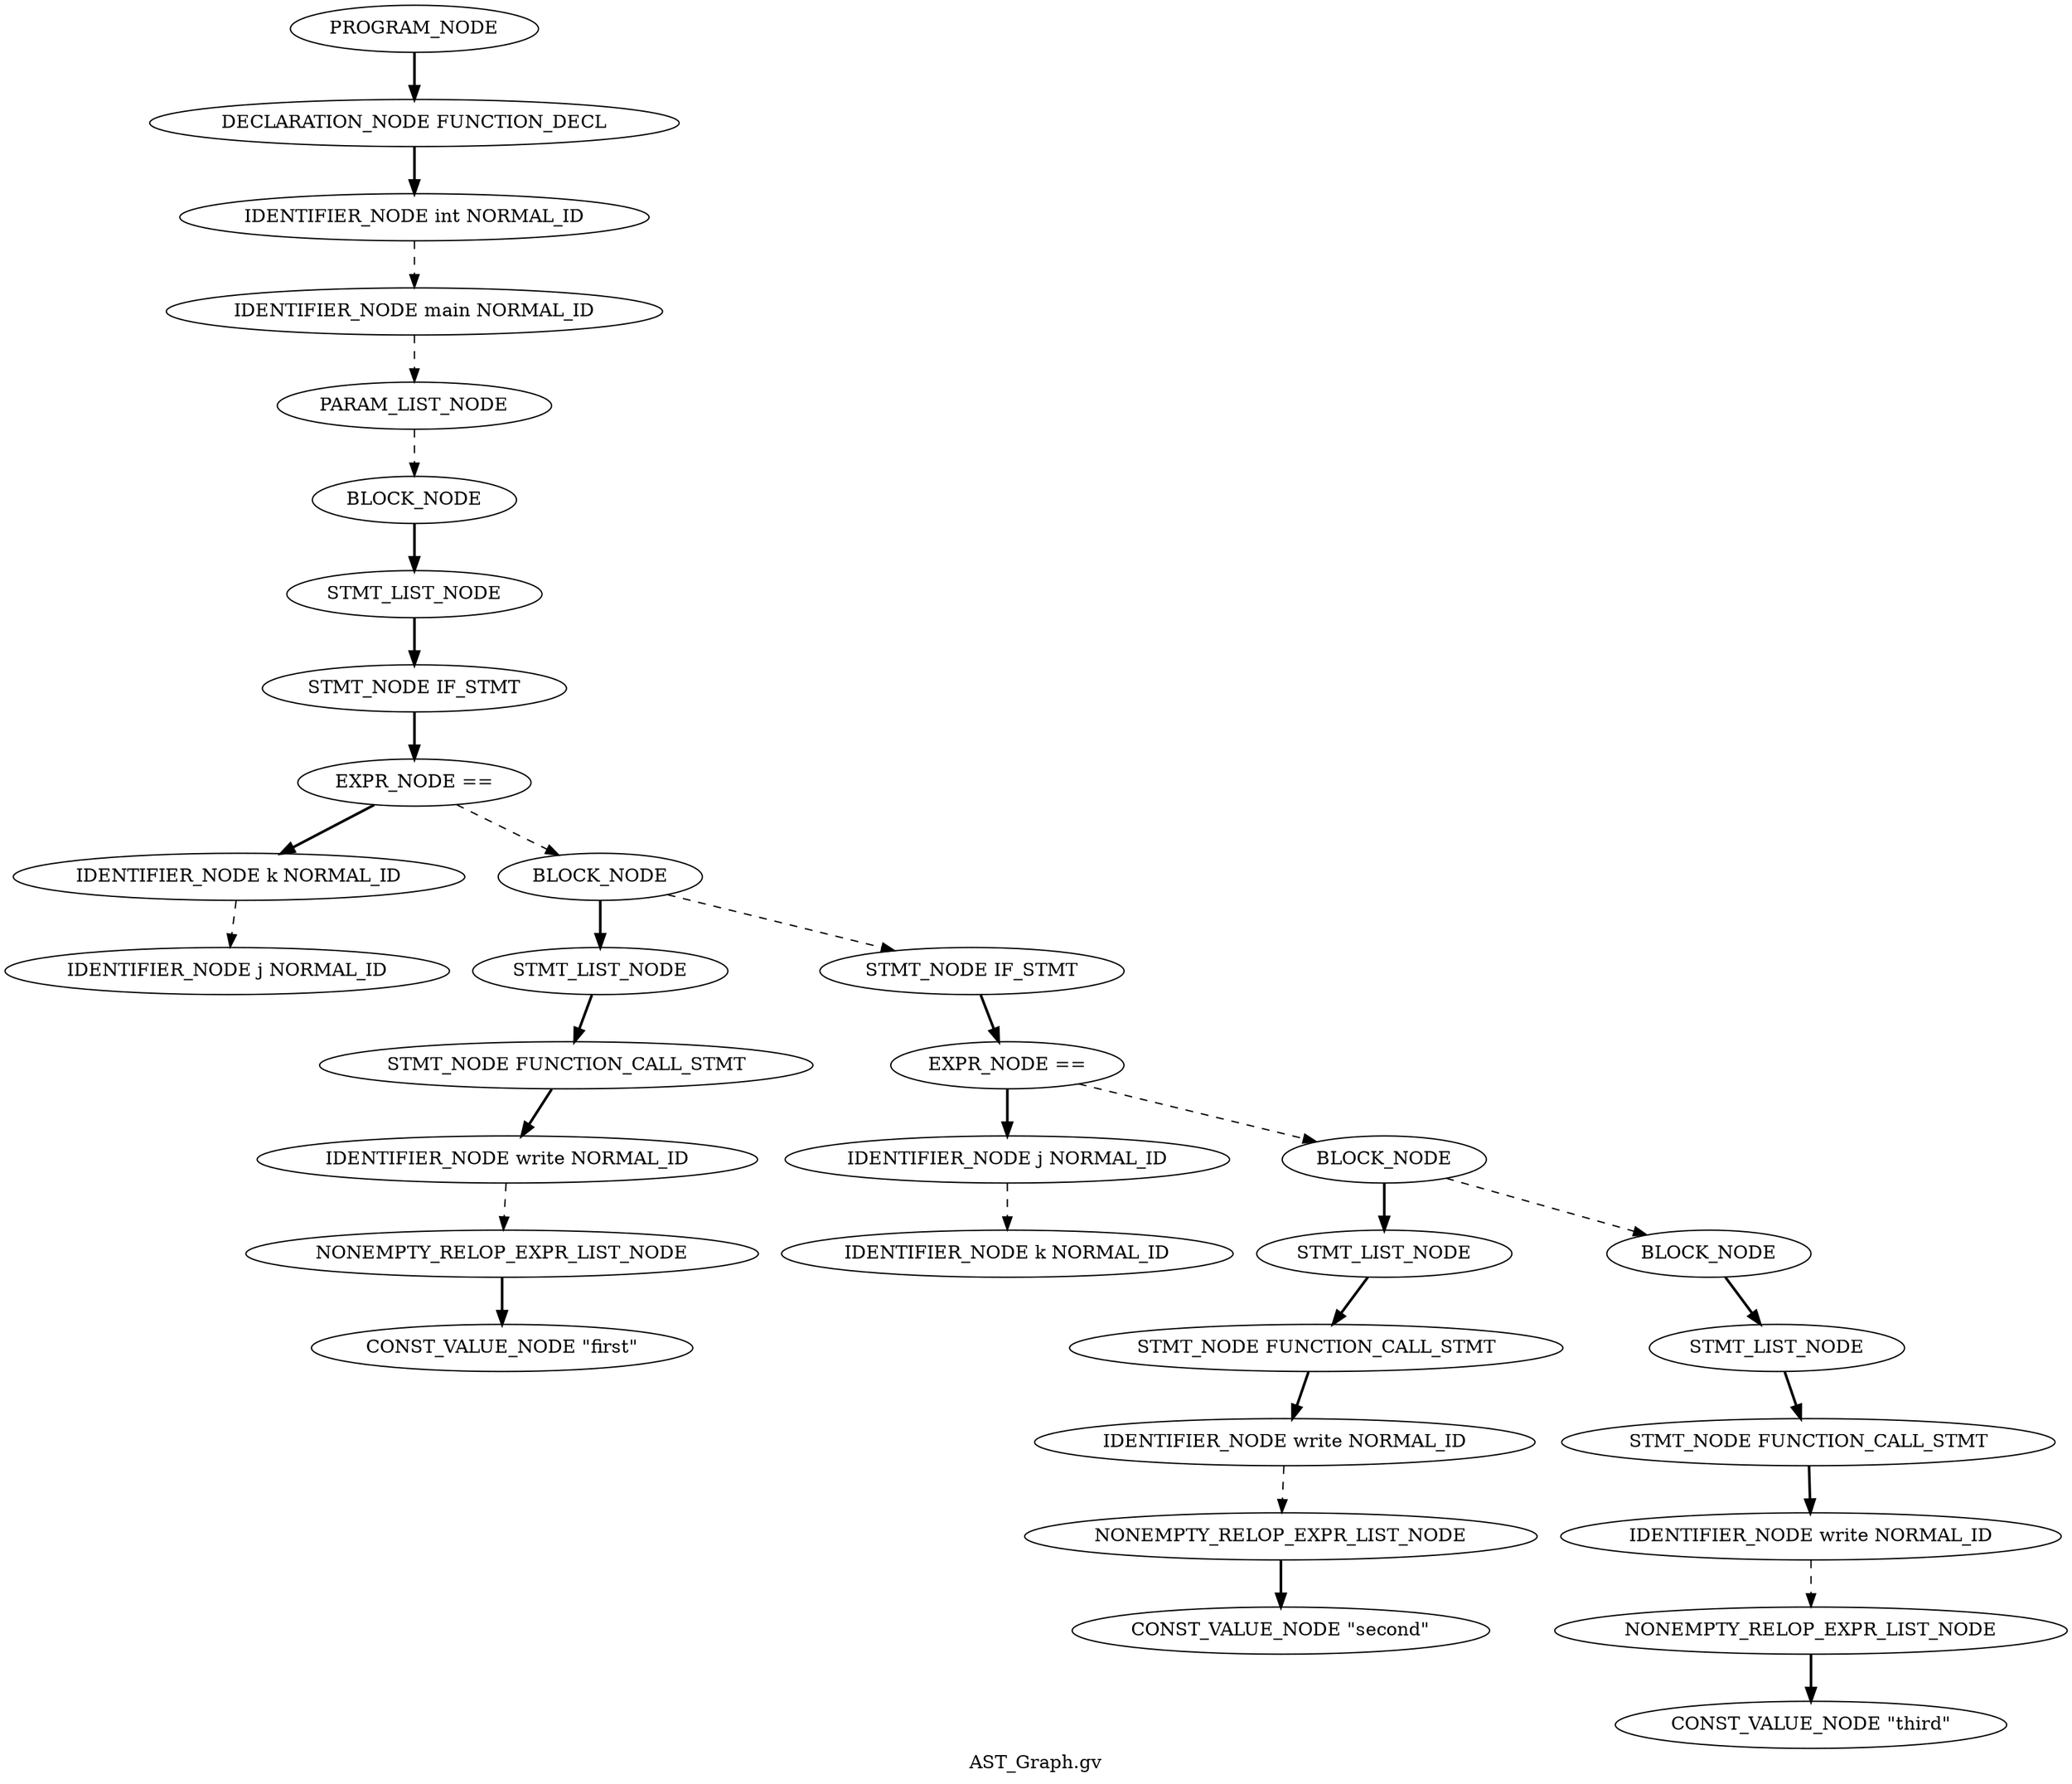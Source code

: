 Digraph AST
{
label = "AST_Graph.gv"
node0 [label ="PROGRAM_NODE"]
node1 [label ="DECLARATION_NODE FUNCTION_DECL"]
node2 [label ="IDENTIFIER_NODE int NORMAL_ID"]
node3 [label ="IDENTIFIER_NODE main NORMAL_ID"]
node4 [label ="PARAM_LIST_NODE"]
node5 [label ="BLOCK_NODE"]
node6 [label ="STMT_LIST_NODE"]
node7 [label ="STMT_NODE IF_STMT"]
node8 [label ="EXPR_NODE =="]
node9 [label ="IDENTIFIER_NODE k NORMAL_ID"]
node10 [label ="IDENTIFIER_NODE j NORMAL_ID"]
node9 -> node10 [style = dashed]
node8 -> node9 [style = bold]
node11 [label ="BLOCK_NODE"]
node12 [label ="STMT_LIST_NODE"]
node13 [label ="STMT_NODE FUNCTION_CALL_STMT"]
node14 [label ="IDENTIFIER_NODE write NORMAL_ID"]
node15 [label ="NONEMPTY_RELOP_EXPR_LIST_NODE"]
node16 [label ="CONST_VALUE_NODE \"first\""]
node15 -> node16 [style = bold]
node14 -> node15 [style = dashed]
node13 -> node14 [style = bold]
node12 -> node13 [style = bold]
node11 -> node12 [style = bold]
node17 [label ="STMT_NODE IF_STMT"]
node18 [label ="EXPR_NODE =="]
node19 [label ="IDENTIFIER_NODE j NORMAL_ID"]
node20 [label ="IDENTIFIER_NODE k NORMAL_ID"]
node19 -> node20 [style = dashed]
node18 -> node19 [style = bold]
node21 [label ="BLOCK_NODE"]
node22 [label ="STMT_LIST_NODE"]
node23 [label ="STMT_NODE FUNCTION_CALL_STMT"]
node24 [label ="IDENTIFIER_NODE write NORMAL_ID"]
node25 [label ="NONEMPTY_RELOP_EXPR_LIST_NODE"]
node26 [label ="CONST_VALUE_NODE \"second\""]
node25 -> node26 [style = bold]
node24 -> node25 [style = dashed]
node23 -> node24 [style = bold]
node22 -> node23 [style = bold]
node21 -> node22 [style = bold]
node27 [label ="BLOCK_NODE"]
node28 [label ="STMT_LIST_NODE"]
node29 [label ="STMT_NODE FUNCTION_CALL_STMT"]
node30 [label ="IDENTIFIER_NODE write NORMAL_ID"]
node31 [label ="NONEMPTY_RELOP_EXPR_LIST_NODE"]
node32 [label ="CONST_VALUE_NODE \"third\""]
node31 -> node32 [style = bold]
node30 -> node31 [style = dashed]
node29 -> node30 [style = bold]
node28 -> node29 [style = bold]
node27 -> node28 [style = bold]
node21 -> node27 [style = dashed]
node18 -> node21 [style = dashed]
node17 -> node18 [style = bold]
node11 -> node17 [style = dashed]
node8 -> node11 [style = dashed]
node7 -> node8 [style = bold]
node6 -> node7 [style = bold]
node5 -> node6 [style = bold]
node4 -> node5 [style = dashed]
node3 -> node4 [style = dashed]
node2 -> node3 [style = dashed]
node1 -> node2 [style = bold]
node0 -> node1 [style = bold]
}
